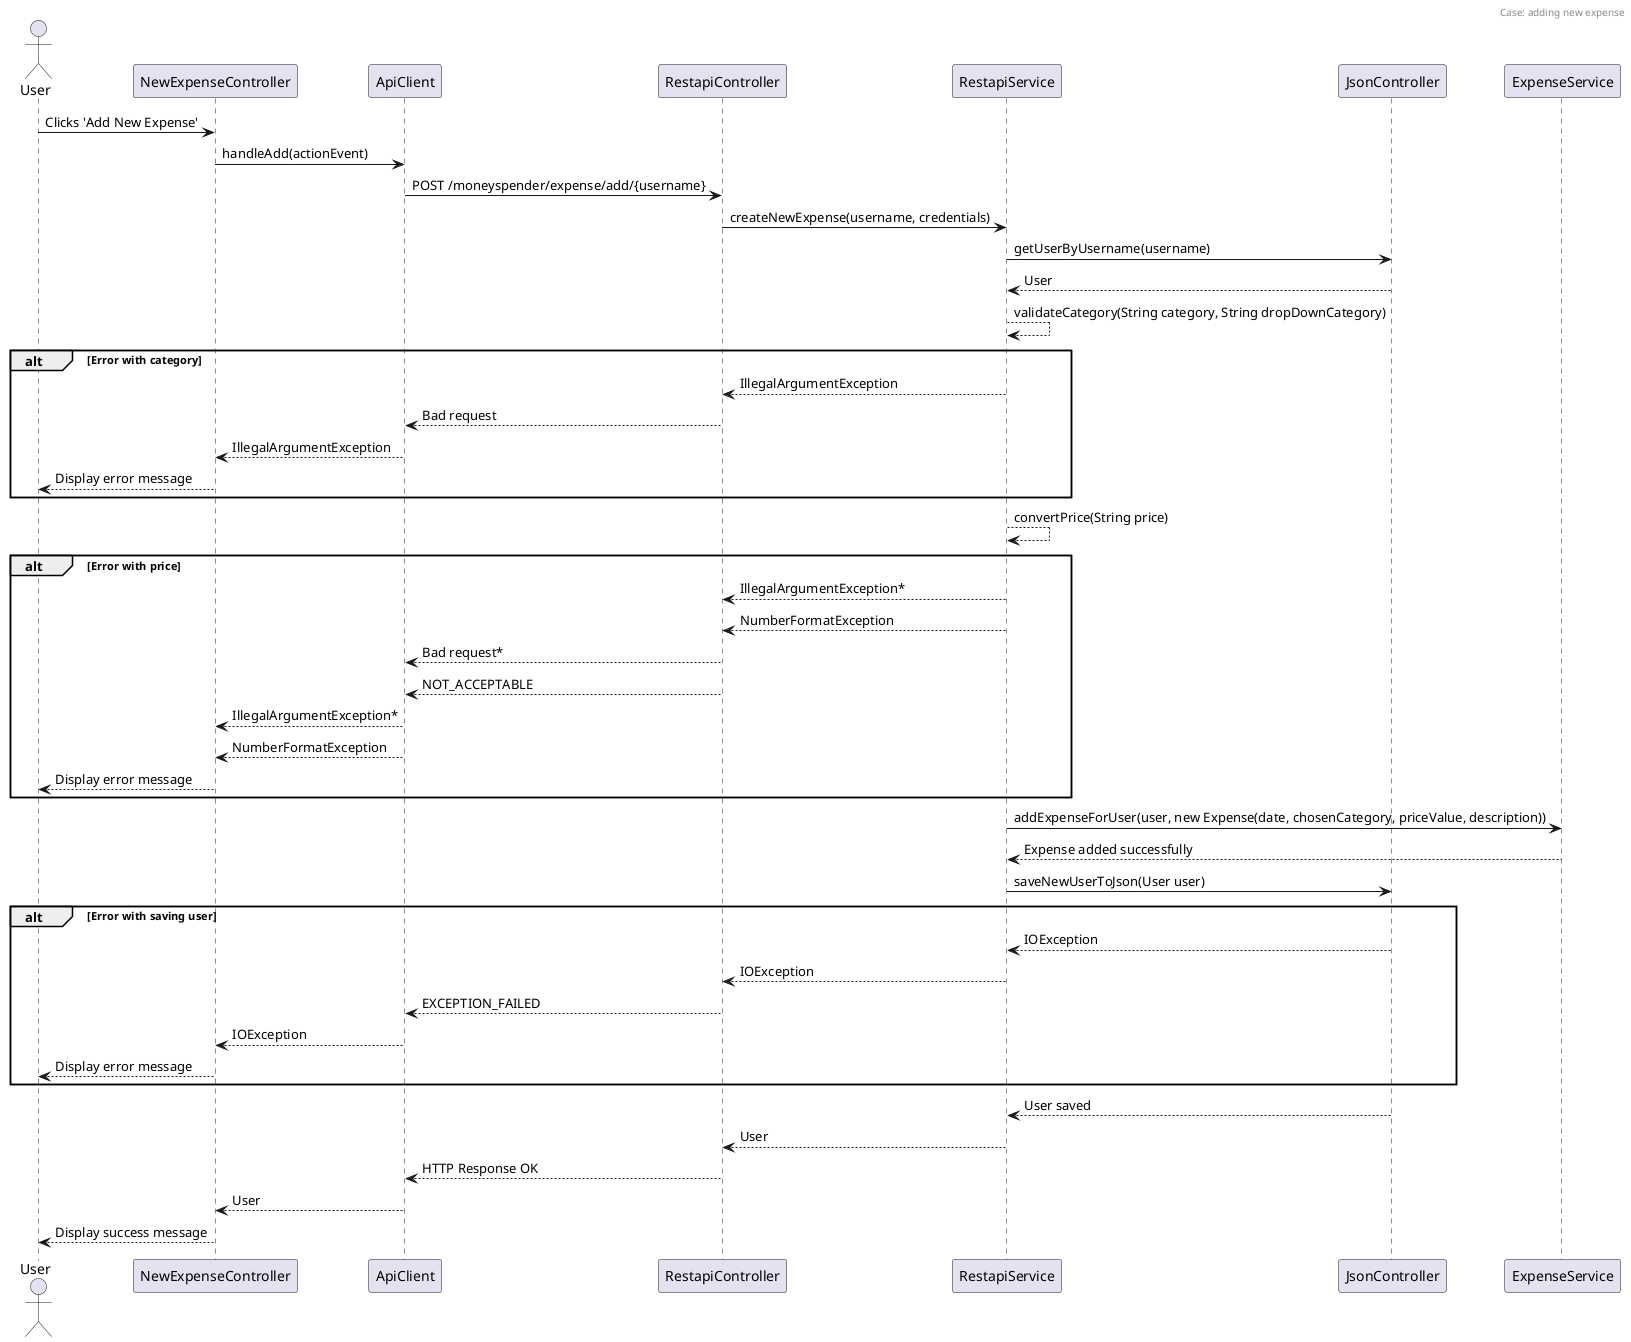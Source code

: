 @startuml SequenceDiagramUi
header Case: adding new expense
actor User
participant NewExpenseController
participant ApiClient
participant RestapiController
participant RestapiService
participant ExpenseService
participant JsonController
participant ExpenseService



User -> NewExpenseController: Clicks 'Add New Expense'
NewExpenseController -> ApiClient: handleAdd(actionEvent)
ApiClient -> RestapiController: POST /moneyspender/expense/add/{username}

RestapiController -> RestapiService: createNewExpense(username, credentials)

RestapiService -> JsonController: getUserByUsername(username)
JsonController --> RestapiService: User
RestapiService --> RestapiService: validateCategory(String category, String dropDownCategory)

alt Error with category
    RestapiService --> RestapiController: IllegalArgumentException
    RestapiController --> ApiClient: Bad request
    ApiClient --> NewExpenseController: IllegalArgumentException
    NewExpenseController --> User: Display error message
end 
RestapiService --> RestapiService: convertPrice(String price) 
alt Error with price
    RestapiService --> RestapiController: IllegalArgumentException*
    RestapiService --> RestapiController: NumberFormatException
    RestapiController --> ApiClient: Bad request*
    RestapiController --> ApiClient: NOT_ACCEPTABLE
    ApiClient --> NewExpenseController: IllegalArgumentException*
    ApiClient --> NewExpenseController: NumberFormatException
    NewExpenseController --> User: Display error message
end

RestapiService -> ExpenseService: addExpenseForUser(user, new Expense(date, chosenCategory, priceValue, description))

ExpenseService --> RestapiService: Expense added successfully
RestapiService -> JsonController: saveNewUserToJson(User user)

alt Error with saving user 
    JsonController --> RestapiService: IOException
    RestapiService --> RestapiController: IOException
    RestapiController --> ApiClient: EXCEPTION_FAILED
    ApiClient --> NewExpenseController: IOException
    NewExpenseController --> User: Display error message
end

JsonController --> RestapiService: User saved
RestapiService --> RestapiController: User
RestapiController --> ApiClient: HTTP Response OK
ApiClient --> NewExpenseController: User 

NewExpenseController --> User: Display success message

@enduml
